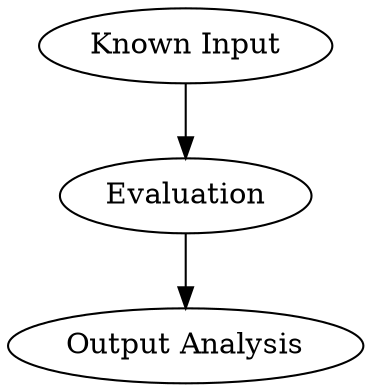 digraph {
    Input[label="Known Input" class="disabled"]
    Evaluation
    Analysis[label="Output Analysis" class="disabled"]

    Input -> Evaluation[class="disabled"]
    Evaluation -> Analysis[class="disabled"]
}
